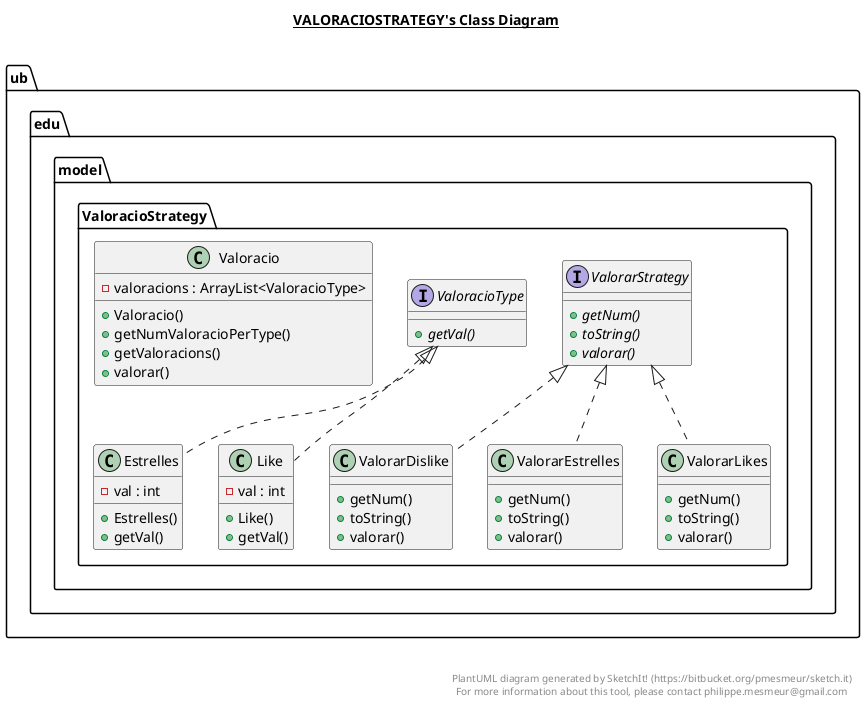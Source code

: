 @startuml

title __VALORACIOSTRATEGY's Class Diagram__\n

  namespace ub.edu.model {
    namespace ValoracioStrategy {
      class ub.edu.model.ValoracioStrategy.Estrelles {
          - val : int
          + Estrelles()
          + getVal()
      }
    }
  }
  

  namespace ub.edu.model {
    namespace ValoracioStrategy {
      class ub.edu.model.ValoracioStrategy.Like {
          - val : int
          + Like()
          + getVal()
      }
    }
  }
  

  namespace ub.edu.model {
    namespace ValoracioStrategy {
      class ub.edu.model.ValoracioStrategy.Valoracio {
          - valoracions : ArrayList<ValoracioType>
          + Valoracio()
          + getNumValoracioPerType()
          + getValoracions()
          + valorar()
      }
    }
  }
  

  namespace ub.edu.model {
    namespace ValoracioStrategy {
      interface ub.edu.model.ValoracioStrategy.ValoracioType {
          {abstract} + getVal()
      }
    }
  }
  

  namespace ub.edu.model {
    namespace ValoracioStrategy {
      class ub.edu.model.ValoracioStrategy.ValorarDislike {
          + getNum()
          + toString()
          + valorar()
      }
    }
  }
  

  namespace ub.edu.model {
    namespace ValoracioStrategy {
      class ub.edu.model.ValoracioStrategy.ValorarEstrelles {
          + getNum()
          + toString()
          + valorar()
      }
    }
  }
  

  namespace ub.edu.model {
    namespace ValoracioStrategy {
      class ub.edu.model.ValoracioStrategy.ValorarLikes {
          + getNum()
          + toString()
          + valorar()
      }
    }
  }
  

  namespace ub.edu.model {
    namespace ValoracioStrategy {
      interface ub.edu.model.ValoracioStrategy.ValorarStrategy {
          {abstract} + getNum()
          {abstract} + toString()
          {abstract} + valorar()
      }
    }
  }
  

  ub.edu.model.ValoracioStrategy.Estrelles .up.|> ub.edu.model.ValoracioStrategy.ValoracioType
  ub.edu.model.ValoracioStrategy.Like .up.|> ub.edu.model.ValoracioStrategy.ValoracioType
  ub.edu.model.ValoracioStrategy.ValorarDislike .up.|> ub.edu.model.ValoracioStrategy.ValorarStrategy
  ub.edu.model.ValoracioStrategy.ValorarEstrelles .up.|> ub.edu.model.ValoracioStrategy.ValorarStrategy
  ub.edu.model.ValoracioStrategy.ValorarLikes .up.|> ub.edu.model.ValoracioStrategy.ValorarStrategy


right footer


PlantUML diagram generated by SketchIt! (https://bitbucket.org/pmesmeur/sketch.it)
For more information about this tool, please contact philippe.mesmeur@gmail.com
endfooter

@enduml
